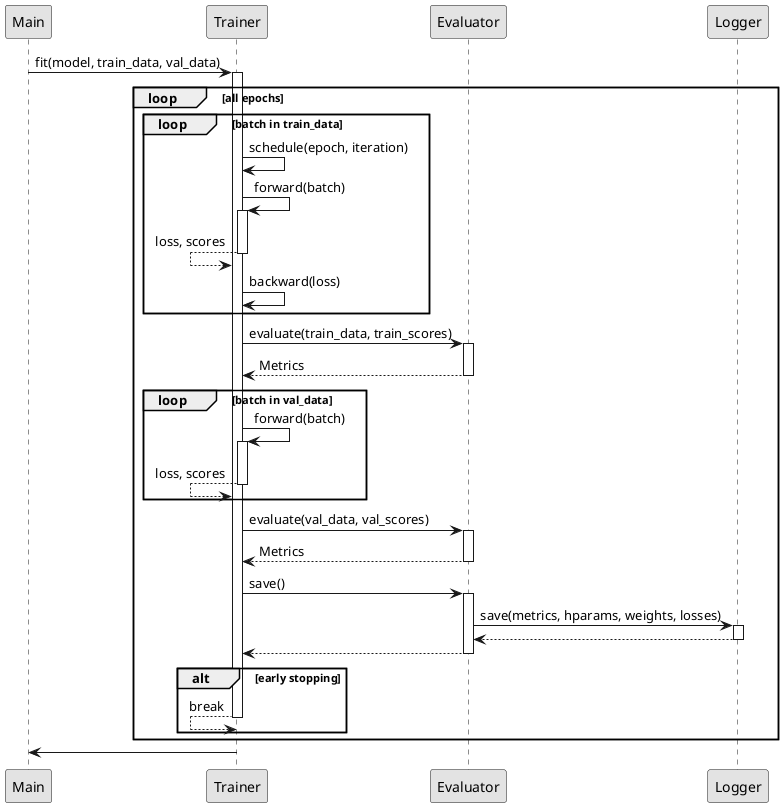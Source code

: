 @startuml
skinparam monochrome true

participant Main

Main -> Trainer: fit(model, train_data, val_data)
activate Trainer

loop all epochs

    loop batch in train_data
        Trainer -> Trainer : schedule(epoch, iteration)

        Trainer -> Trainer: forward(batch)
        activate Trainer
        Trainer <-- Trainer: loss, scores
        deactivate Trainer

        Trainer -> Trainer: backward(loss)

    end
    Trainer -> "Evaluator": evaluate(train_data, train_scores)
    activate "Evaluator"
    Trainer <-- "Evaluator": Metrics
    deactivate "Evaluator"

    loop batch in val_data
        Trainer -> Trainer: forward(batch)
        activate Trainer
        Trainer <-- Trainer: loss, scores
        deactivate Trainer
    end
    Trainer -> "Evaluator": evaluate(val_data, val_scores)
    activate "Evaluator"
    Trainer <-- "Evaluator": Metrics
    deactivate "Evaluator"

    Trainer -> Evaluator : save()
    activate Evaluator
    Evaluator -> Logger: save(metrics, hparams, weights, losses)
    activate Logger
    Evaluator <-- Logger
    deactivate Logger
    Trainer <-- Evaluator
    deactivate Evaluator

    alt early stopping
        Trainer <-- Trainer: break
        deactivate Trainer
    end

    deactivate Trainer

end



Trainer -> Main:
deactivate Trainer

@enduml
